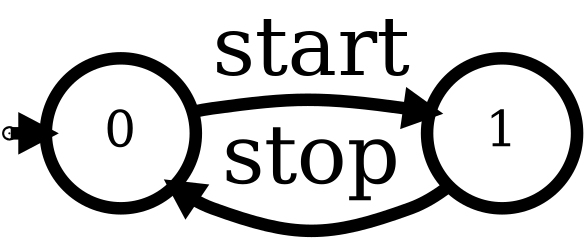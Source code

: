 digraph G {
  graph [rankdir="LR" ranksep=0];
  node [fontsize=24 penwidth=6 shape="circle" style="filled" height="1.0" width="1.0" fixedsize="true" fillcolor="white"];
  edge [fontsize=40 penwidth=6]
  zz [height="0" width="0" fixedsize="true" label="" fillcolor="black"];
  0 [color="black" fillcolor="white" shape="circle" style="filled"];
  1 [color="black" fillcolor="white" shape="circle" style="filled"];
  zz -> 0 [label=""];
  0 -> 1 [label="start"];
  1 -> 0 [label="stop"];
}
